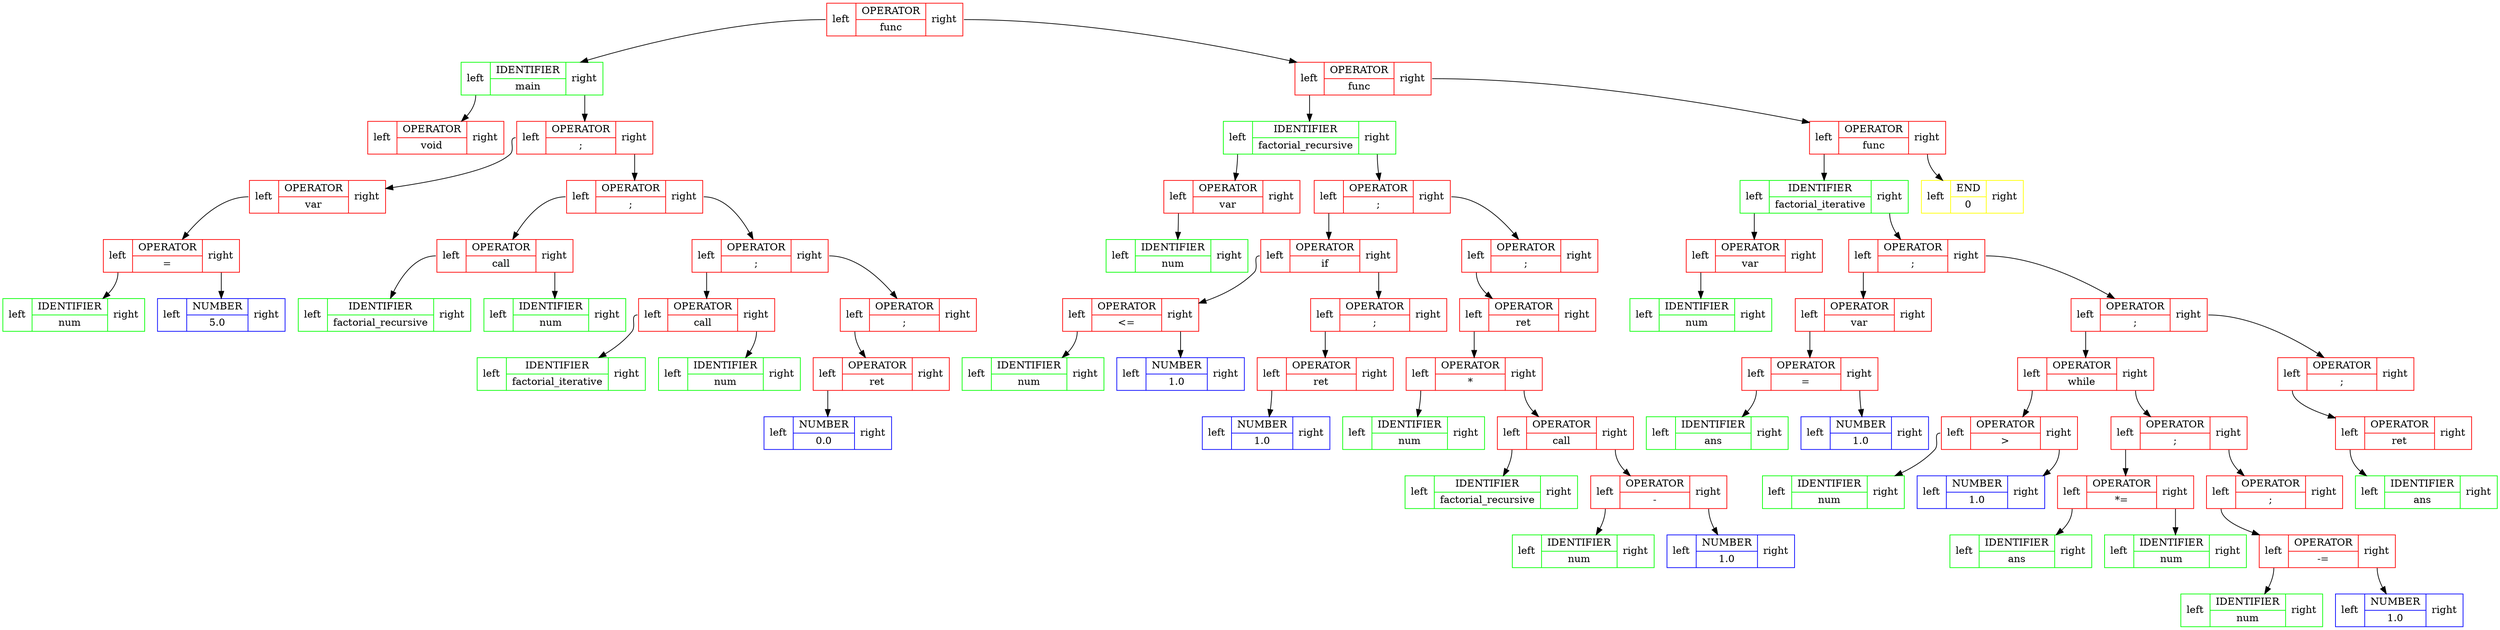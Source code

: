 digraph tree {
	rankdir=HR;
	node [shape=record];
	node0xe28700 [color=red, label="<left> left | { OPERATOR | func } | <right> right"];
	node0xe287c0 [color=green, label="<left> left | { IDENTIFIER | main } | <right> right"];
	node0xe288e0 [color=red, label="<left> left | { OPERATOR | void } | <right> right"];
	node0xe287c0:left -> node0xe288e0;
	node0xe28d20 [color=red, label="<left> left | { OPERATOR | ; } | <right> right"];
	node0xe28a80 [color=red, label="<left> left | { OPERATOR | var } | <right> right"];
	node0xe28be0 [color=red, label="<left> left | { OPERATOR | = } | <right> right"];
	node0xe28b40 [color=green, label="<left> left | { IDENTIFIER | num } | <right> right"];
	node0xe28be0:left -> node0xe28b40;
	node0xe28c80 [color=blue, label="<left> left | { NUMBER | 5.0 } | <right> right"];
	node0xe28be0:right -> node0xe28c80;
	node0xe28a80:left -> node0xe28be0;
	node0xe28d20:left -> node0xe28a80;
	node0xe290f0 [color=red, label="<left> left | { OPERATOR | ; } | <right> right"];
	node0xe28f90 [color=red, label="<left> left | { OPERATOR | call } | <right> right"];
	node0xe28df0 [color=green, label="<left> left | { IDENTIFIER | factorial_recursive } | <right> right"];
	node0xe28f90:left -> node0xe28df0;
	node0xe28fb0 [color=green, label="<left> left | { IDENTIFIER | num } | <right> right"];
	node0xe28f90:right -> node0xe28fb0;
	node0xe290f0:left -> node0xe28f90;
	node0xe294c0 [color=red, label="<left> left | { OPERATOR | ; } | <right> right"];
	node0xe29360 [color=red, label="<left> left | { OPERATOR | call } | <right> right"];
	node0xe291c0 [color=green, label="<left> left | { IDENTIFIER | factorial_iterative } | <right> right"];
	node0xe29360:left -> node0xe291c0;
	node0xe29380 [color=green, label="<left> left | { IDENTIFIER | num } | <right> right"];
	node0xe29360:right -> node0xe29380;
	node0xe294c0:left -> node0xe29360;
	node0xe296a0 [color=red, label="<left> left | { OPERATOR | ; } | <right> right"];
	node0xe29560 [color=red, label="<left> left | { OPERATOR | ret } | <right> right"];
	node0xe29600 [color=blue, label="<left> left | { NUMBER | 0.0 } | <right> right"];
	node0xe29560:left -> node0xe29600;
	node0xe296a0:left -> node0xe29560;
	node0xe294c0:right -> node0xe296a0;
	node0xe290f0:right -> node0xe294c0;
	node0xe28d20:right -> node0xe290f0;
	node0xe287c0:right -> node0xe28d20;
	node0xe28700:left -> node0xe287c0;
	node0xe297d0 [color=red, label="<left> left | { OPERATOR | func } | <right> right"];
	node0xe298a0 [color=green, label="<left> left | { IDENTIFIER | factorial_recursive } | <right> right"];
	node0xe299e0 [color=red, label="<left> left | { OPERATOR | var } | <right> right"];
	node0xe29ab0 [color=green, label="<left> left | { IDENTIFIER | num } | <right> right"];
	node0xe299e0:left -> node0xe29ab0;
	node0xe298a0:left -> node0xe299e0;
	node0xe2a340 [color=red, label="<left> left | { OPERATOR | ; } | <right> right"];
	node0xe29c60 [color=red, label="<left> left | { OPERATOR | if } | <right> right"];
	node0xe29e40 [color=red, label="<left> left | { OPERATOR | \<= } | <right> right"];
	node0xe29da0 [color=green, label="<left> left | { IDENTIFIER | num } | <right> right"];
	node0xe29e40:left -> node0xe29da0;
	node0xe29ee0 [color=blue, label="<left> left | { NUMBER | 1.0 } | <right> right"];
	node0xe29e40:right -> node0xe29ee0;
	node0xe29c60:left -> node0xe29e40;
	node0xe2a1c0 [color=red, label="<left> left | { OPERATOR | ; } | <right> right"];
	node0xe2a080 [color=red, label="<left> left | { OPERATOR | ret } | <right> right"];
	node0xe2a120 [color=blue, label="<left> left | { NUMBER | 1.0 } | <right> right"];
	node0xe2a080:left -> node0xe2a120;
	node0xe2a1c0:left -> node0xe2a080;
	node0xe29c60:right -> node0xe2a1c0;
	node0xe2a340:left -> node0xe29c60;
	node0xe2aaa0 [color=red, label="<left> left | { OPERATOR | ; } | <right> right"];
	node0xe2a360 [color=red, label="<left> left | { OPERATOR | ret } | <right> right"];
	node0xe2a500 [color=red, label="<left> left | { OPERATOR | * } | <right> right"];
	node0xe2a440 [color=green, label="<left> left | { IDENTIFIER | num } | <right> right"];
	node0xe2a500:left -> node0xe2a440;
	node0xe2a7a0 [color=red, label="<left> left | { OPERATOR | call } | <right> right"];
	node0xe2a5e0 [color=green, label="<left> left | { IDENTIFIER | factorial_recursive } | <right> right"];
	node0xe2a7a0:left -> node0xe2a5e0;
	node0xe2a880 [color=red, label="<left> left | { OPERATOR | - } | <right> right"];
	node0xe2a7c0 [color=green, label="<left> left | { IDENTIFIER | num } | <right> right"];
	node0xe2a880:left -> node0xe2a7c0;
	node0xe2a940 [color=blue, label="<left> left | { NUMBER | 1.0 } | <right> right"];
	node0xe2a880:right -> node0xe2a940;
	node0xe2a7a0:right -> node0xe2a880;
	node0xe2a500:right -> node0xe2a7a0;
	node0xe2a360:left -> node0xe2a500;
	node0xe2aaa0:left -> node0xe2a360;
	node0xe2a340:right -> node0xe2aaa0;
	node0xe298a0:right -> node0xe2a340;
	node0xe297d0:left -> node0xe298a0;
	node0xe2abd0 [color=red, label="<left> left | { OPERATOR | func } | <right> right"];
	node0xe2aca0 [color=green, label="<left> left | { IDENTIFIER | factorial_iterative } | <right> right"];
	node0xe2ade0 [color=red, label="<left> left | { OPERATOR | var } | <right> right"];
	node0xe2aeb0 [color=green, label="<left> left | { IDENTIFIER | num } | <right> right"];
	node0xe2ade0:left -> node0xe2aeb0;
	node0xe2aca0:left -> node0xe2ade0;
	node0xe2b300 [color=red, label="<left> left | { OPERATOR | ; } | <right> right"];
	node0xe2b060 [color=red, label="<left> left | { OPERATOR | var } | <right> right"];
	node0xe2b1c0 [color=red, label="<left> left | { OPERATOR | = } | <right> right"];
	node0xe2b120 [color=green, label="<left> left | { IDENTIFIER | ans } | <right> right"];
	node0xe2b1c0:left -> node0xe2b120;
	node0xe2b260 [color=blue, label="<left> left | { NUMBER | 1.0 } | <right> right"];
	node0xe2b1c0:right -> node0xe2b260;
	node0xe2b060:left -> node0xe2b1c0;
	node0xe2b300:left -> node0xe2b060;
	node0xe2bde0 [color=red, label="<left> left | { OPERATOR | ; } | <right> right"];
	node0xe2b3a0 [color=red, label="<left> left | { OPERATOR | while } | <right> right"];
	node0xe2b580 [color=red, label="<left> left | { OPERATOR | \> } | <right> right"];
	node0xe2b4e0 [color=green, label="<left> left | { IDENTIFIER | num } | <right> right"];
	node0xe2b580:left -> node0xe2b4e0;
	node0xe2b620 [color=blue, label="<left> left | { NUMBER | 1.0 } | <right> right"];
	node0xe2b580:right -> node0xe2b620;
	node0xe2b3a0:left -> node0xe2b580;
	node0xe2b9e0 [color=red, label="<left> left | { OPERATOR | ; } | <right> right"];
	node0xe2b880 [color=red, label="<left> left | { OPERATOR | *= } | <right> right"];
	node0xe2b7e0 [color=green, label="<left> left | { IDENTIFIER | ans } | <right> right"];
	node0xe2b880:left -> node0xe2b7e0;
	node0xe2b940 [color=green, label="<left> left | { IDENTIFIER | num } | <right> right"];
	node0xe2b880:right -> node0xe2b940;
	node0xe2b9e0:left -> node0xe2b880;
	node0xe2bc80 [color=red, label="<left> left | { OPERATOR | ; } | <right> right"];
	node0xe2bb40 [color=red, label="<left> left | { OPERATOR | -= } | <right> right"];
	node0xe2baa0 [color=green, label="<left> left | { IDENTIFIER | num } | <right> right"];
	node0xe2bb40:left -> node0xe2baa0;
	node0xe2bbe0 [color=blue, label="<left> left | { NUMBER | 1.0 } | <right> right"];
	node0xe2bb40:right -> node0xe2bbe0;
	node0xe2bc80:left -> node0xe2bb40;
	node0xe2b9e0:right -> node0xe2bc80;
	node0xe2b3a0:right -> node0xe2b9e0;
	node0xe2bde0:left -> node0xe2b3a0;
	node0xe2bf60 [color=red, label="<left> left | { OPERATOR | ; } | <right> right"];
	node0xe2be00 [color=red, label="<left> left | { OPERATOR | ret } | <right> right"];
	node0xe2bec0 [color=green, label="<left> left | { IDENTIFIER | ans } | <right> right"];
	node0xe2be00:left -> node0xe2bec0;
	node0xe2bf60:left -> node0xe2be00;
	node0xe2bde0:right -> node0xe2bf60;
	node0xe2b300:right -> node0xe2bde0;
	node0xe2aca0:right -> node0xe2b300;
	node0xe2abd0:left -> node0xe2aca0;
	node0xe2c040 [color=yellow, label="<left> left | { END | 0 } | <right> right"];
	node0xe2abd0:right -> node0xe2c040;
	node0xe297d0:right -> node0xe2abd0;
	node0xe28700:right -> node0xe297d0;
}

